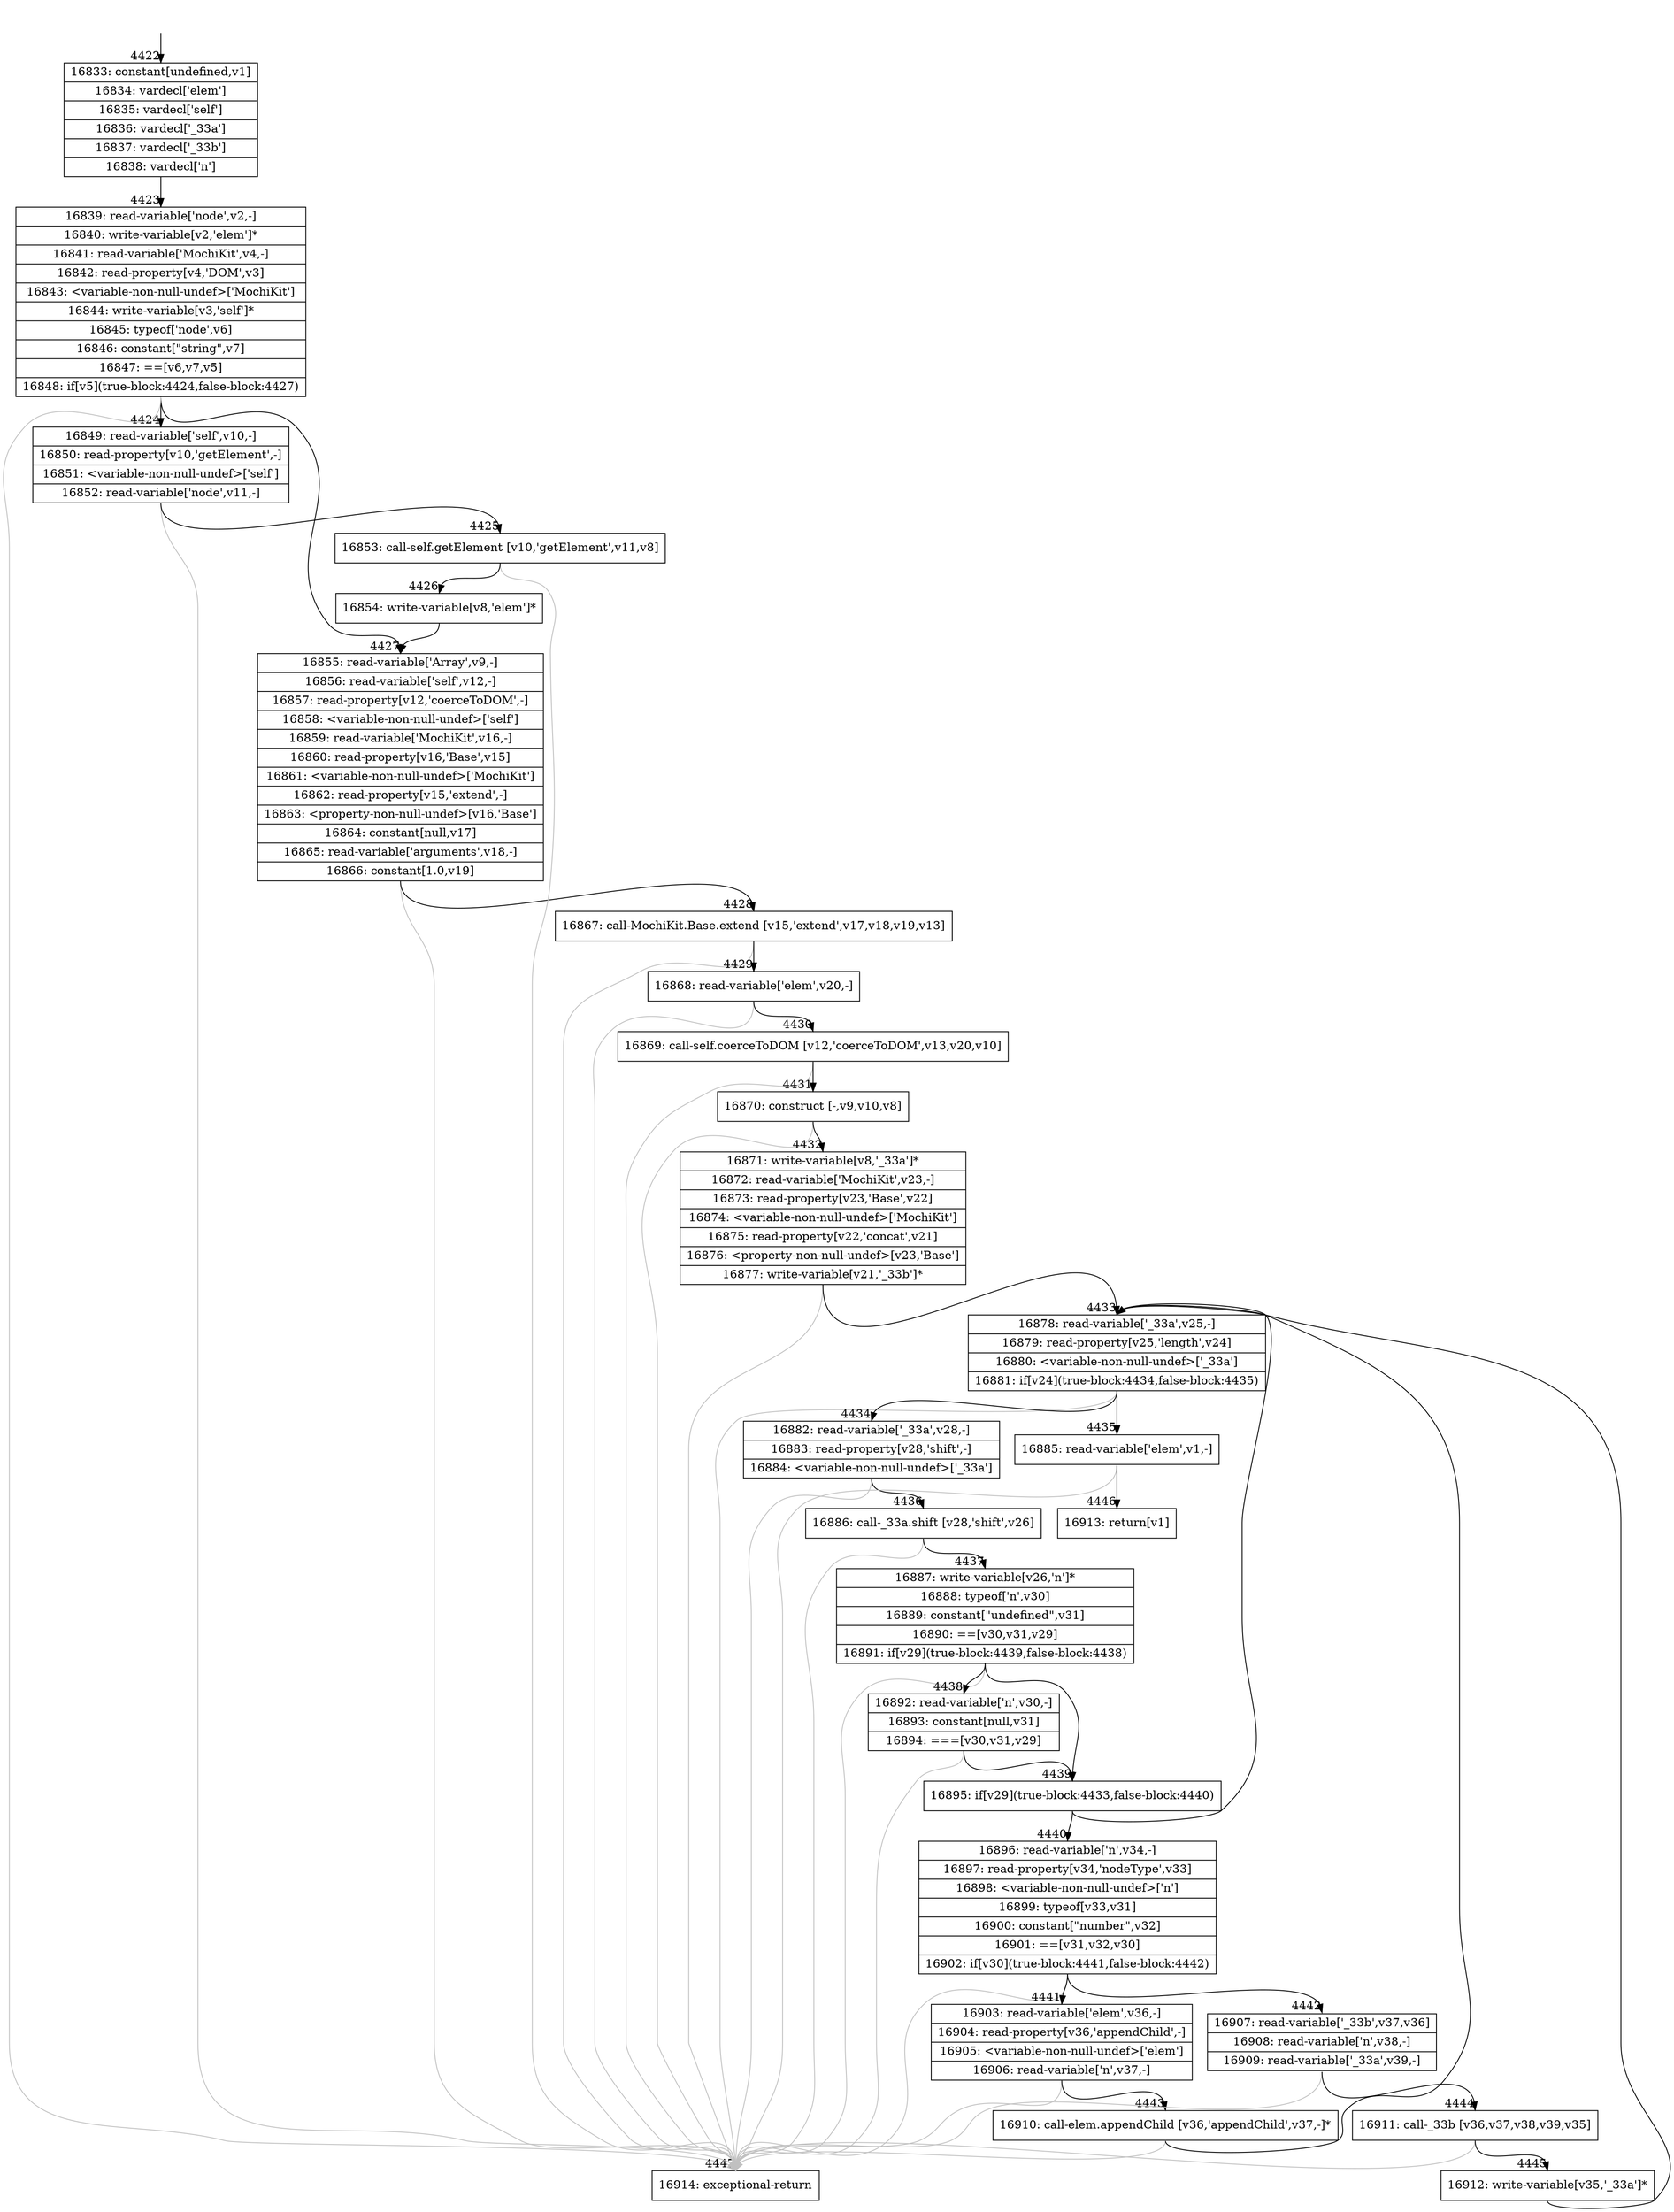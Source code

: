 digraph {
rankdir="TD"
BB_entry327[shape=none,label=""];
BB_entry327 -> BB4422 [tailport=s, headport=n, headlabel="    4422"]
BB4422 [shape=record label="{16833: constant[undefined,v1]|16834: vardecl['elem']|16835: vardecl['self']|16836: vardecl['_33a']|16837: vardecl['_33b']|16838: vardecl['n']}" ] 
BB4422 -> BB4423 [tailport=s, headport=n, headlabel="      4423"]
BB4423 [shape=record label="{16839: read-variable['node',v2,-]|16840: write-variable[v2,'elem']*|16841: read-variable['MochiKit',v4,-]|16842: read-property[v4,'DOM',v3]|16843: \<variable-non-null-undef\>['MochiKit']|16844: write-variable[v3,'self']*|16845: typeof['node',v6]|16846: constant[\"string\",v7]|16847: ==[v6,v7,v5]|16848: if[v5](true-block:4424,false-block:4427)}" ] 
BB4423 -> BB4424 [tailport=s, headport=n, headlabel="      4424"]
BB4423 -> BB4427 [tailport=s, headport=n, headlabel="      4427"]
BB4423 -> BB4447 [tailport=s, headport=n, color=gray, headlabel="      4447"]
BB4424 [shape=record label="{16849: read-variable['self',v10,-]|16850: read-property[v10,'getElement',-]|16851: \<variable-non-null-undef\>['self']|16852: read-variable['node',v11,-]}" ] 
BB4424 -> BB4425 [tailport=s, headport=n, headlabel="      4425"]
BB4424 -> BB4447 [tailport=s, headport=n, color=gray]
BB4425 [shape=record label="{16853: call-self.getElement [v10,'getElement',v11,v8]}" ] 
BB4425 -> BB4426 [tailport=s, headport=n, headlabel="      4426"]
BB4425 -> BB4447 [tailport=s, headport=n, color=gray]
BB4426 [shape=record label="{16854: write-variable[v8,'elem']*}" ] 
BB4426 -> BB4427 [tailport=s, headport=n]
BB4427 [shape=record label="{16855: read-variable['Array',v9,-]|16856: read-variable['self',v12,-]|16857: read-property[v12,'coerceToDOM',-]|16858: \<variable-non-null-undef\>['self']|16859: read-variable['MochiKit',v16,-]|16860: read-property[v16,'Base',v15]|16861: \<variable-non-null-undef\>['MochiKit']|16862: read-property[v15,'extend',-]|16863: \<property-non-null-undef\>[v16,'Base']|16864: constant[null,v17]|16865: read-variable['arguments',v18,-]|16866: constant[1.0,v19]}" ] 
BB4427 -> BB4428 [tailport=s, headport=n, headlabel="      4428"]
BB4427 -> BB4447 [tailport=s, headport=n, color=gray]
BB4428 [shape=record label="{16867: call-MochiKit.Base.extend [v15,'extend',v17,v18,v19,v13]}" ] 
BB4428 -> BB4429 [tailport=s, headport=n, headlabel="      4429"]
BB4428 -> BB4447 [tailport=s, headport=n, color=gray]
BB4429 [shape=record label="{16868: read-variable['elem',v20,-]}" ] 
BB4429 -> BB4430 [tailport=s, headport=n, headlabel="      4430"]
BB4429 -> BB4447 [tailport=s, headport=n, color=gray]
BB4430 [shape=record label="{16869: call-self.coerceToDOM [v12,'coerceToDOM',v13,v20,v10]}" ] 
BB4430 -> BB4431 [tailport=s, headport=n, headlabel="      4431"]
BB4430 -> BB4447 [tailport=s, headport=n, color=gray]
BB4431 [shape=record label="{16870: construct [-,v9,v10,v8]}" ] 
BB4431 -> BB4432 [tailport=s, headport=n, headlabel="      4432"]
BB4431 -> BB4447 [tailport=s, headport=n, color=gray]
BB4432 [shape=record label="{16871: write-variable[v8,'_33a']*|16872: read-variable['MochiKit',v23,-]|16873: read-property[v23,'Base',v22]|16874: \<variable-non-null-undef\>['MochiKit']|16875: read-property[v22,'concat',v21]|16876: \<property-non-null-undef\>[v23,'Base']|16877: write-variable[v21,'_33b']*}" ] 
BB4432 -> BB4433 [tailport=s, headport=n, headlabel="      4433"]
BB4432 -> BB4447 [tailport=s, headport=n, color=gray]
BB4433 [shape=record label="{16878: read-variable['_33a',v25,-]|16879: read-property[v25,'length',v24]|16880: \<variable-non-null-undef\>['_33a']|16881: if[v24](true-block:4434,false-block:4435)}" ] 
BB4433 -> BB4434 [tailport=s, headport=n, headlabel="      4434"]
BB4433 -> BB4435 [tailport=s, headport=n, headlabel="      4435"]
BB4433 -> BB4447 [tailport=s, headport=n, color=gray]
BB4434 [shape=record label="{16882: read-variable['_33a',v28,-]|16883: read-property[v28,'shift',-]|16884: \<variable-non-null-undef\>['_33a']}" ] 
BB4434 -> BB4436 [tailport=s, headport=n, headlabel="      4436"]
BB4434 -> BB4447 [tailport=s, headport=n, color=gray]
BB4435 [shape=record label="{16885: read-variable['elem',v1,-]}" ] 
BB4435 -> BB4446 [tailport=s, headport=n, headlabel="      4446"]
BB4435 -> BB4447 [tailport=s, headport=n, color=gray]
BB4436 [shape=record label="{16886: call-_33a.shift [v28,'shift',v26]}" ] 
BB4436 -> BB4437 [tailport=s, headport=n, headlabel="      4437"]
BB4436 -> BB4447 [tailport=s, headport=n, color=gray]
BB4437 [shape=record label="{16887: write-variable[v26,'n']*|16888: typeof['n',v30]|16889: constant[\"undefined\",v31]|16890: ==[v30,v31,v29]|16891: if[v29](true-block:4439,false-block:4438)}" ] 
BB4437 -> BB4439 [tailport=s, headport=n, headlabel="      4439"]
BB4437 -> BB4438 [tailport=s, headport=n, headlabel="      4438"]
BB4437 -> BB4447 [tailport=s, headport=n, color=gray]
BB4438 [shape=record label="{16892: read-variable['n',v30,-]|16893: constant[null,v31]|16894: ===[v30,v31,v29]}" ] 
BB4438 -> BB4439 [tailport=s, headport=n]
BB4438 -> BB4447 [tailport=s, headport=n, color=gray]
BB4439 [shape=record label="{16895: if[v29](true-block:4433,false-block:4440)}" ] 
BB4439 -> BB4433 [tailport=s, headport=n]
BB4439 -> BB4440 [tailport=s, headport=n, headlabel="      4440"]
BB4440 [shape=record label="{16896: read-variable['n',v34,-]|16897: read-property[v34,'nodeType',v33]|16898: \<variable-non-null-undef\>['n']|16899: typeof[v33,v31]|16900: constant[\"number\",v32]|16901: ==[v31,v32,v30]|16902: if[v30](true-block:4441,false-block:4442)}" ] 
BB4440 -> BB4441 [tailport=s, headport=n, headlabel="      4441"]
BB4440 -> BB4442 [tailport=s, headport=n, headlabel="      4442"]
BB4440 -> BB4447 [tailport=s, headport=n, color=gray]
BB4441 [shape=record label="{16903: read-variable['elem',v36,-]|16904: read-property[v36,'appendChild',-]|16905: \<variable-non-null-undef\>['elem']|16906: read-variable['n',v37,-]}" ] 
BB4441 -> BB4443 [tailport=s, headport=n, headlabel="      4443"]
BB4441 -> BB4447 [tailport=s, headport=n, color=gray]
BB4442 [shape=record label="{16907: read-variable['_33b',v37,v36]|16908: read-variable['n',v38,-]|16909: read-variable['_33a',v39,-]}" ] 
BB4442 -> BB4444 [tailport=s, headport=n, headlabel="      4444"]
BB4442 -> BB4447 [tailport=s, headport=n, color=gray]
BB4443 [shape=record label="{16910: call-elem.appendChild [v36,'appendChild',v37,-]*}" ] 
BB4443 -> BB4433 [tailport=s, headport=n]
BB4443 -> BB4447 [tailport=s, headport=n, color=gray]
BB4444 [shape=record label="{16911: call-_33b [v36,v37,v38,v39,v35]}" ] 
BB4444 -> BB4445 [tailport=s, headport=n, headlabel="      4445"]
BB4444 -> BB4447 [tailport=s, headport=n, color=gray]
BB4445 [shape=record label="{16912: write-variable[v35,'_33a']*}" ] 
BB4445 -> BB4433 [tailport=s, headport=n]
BB4446 [shape=record label="{16913: return[v1]}" ] 
BB4447 [shape=record label="{16914: exceptional-return}" ] 
//#$~ 3072
}
